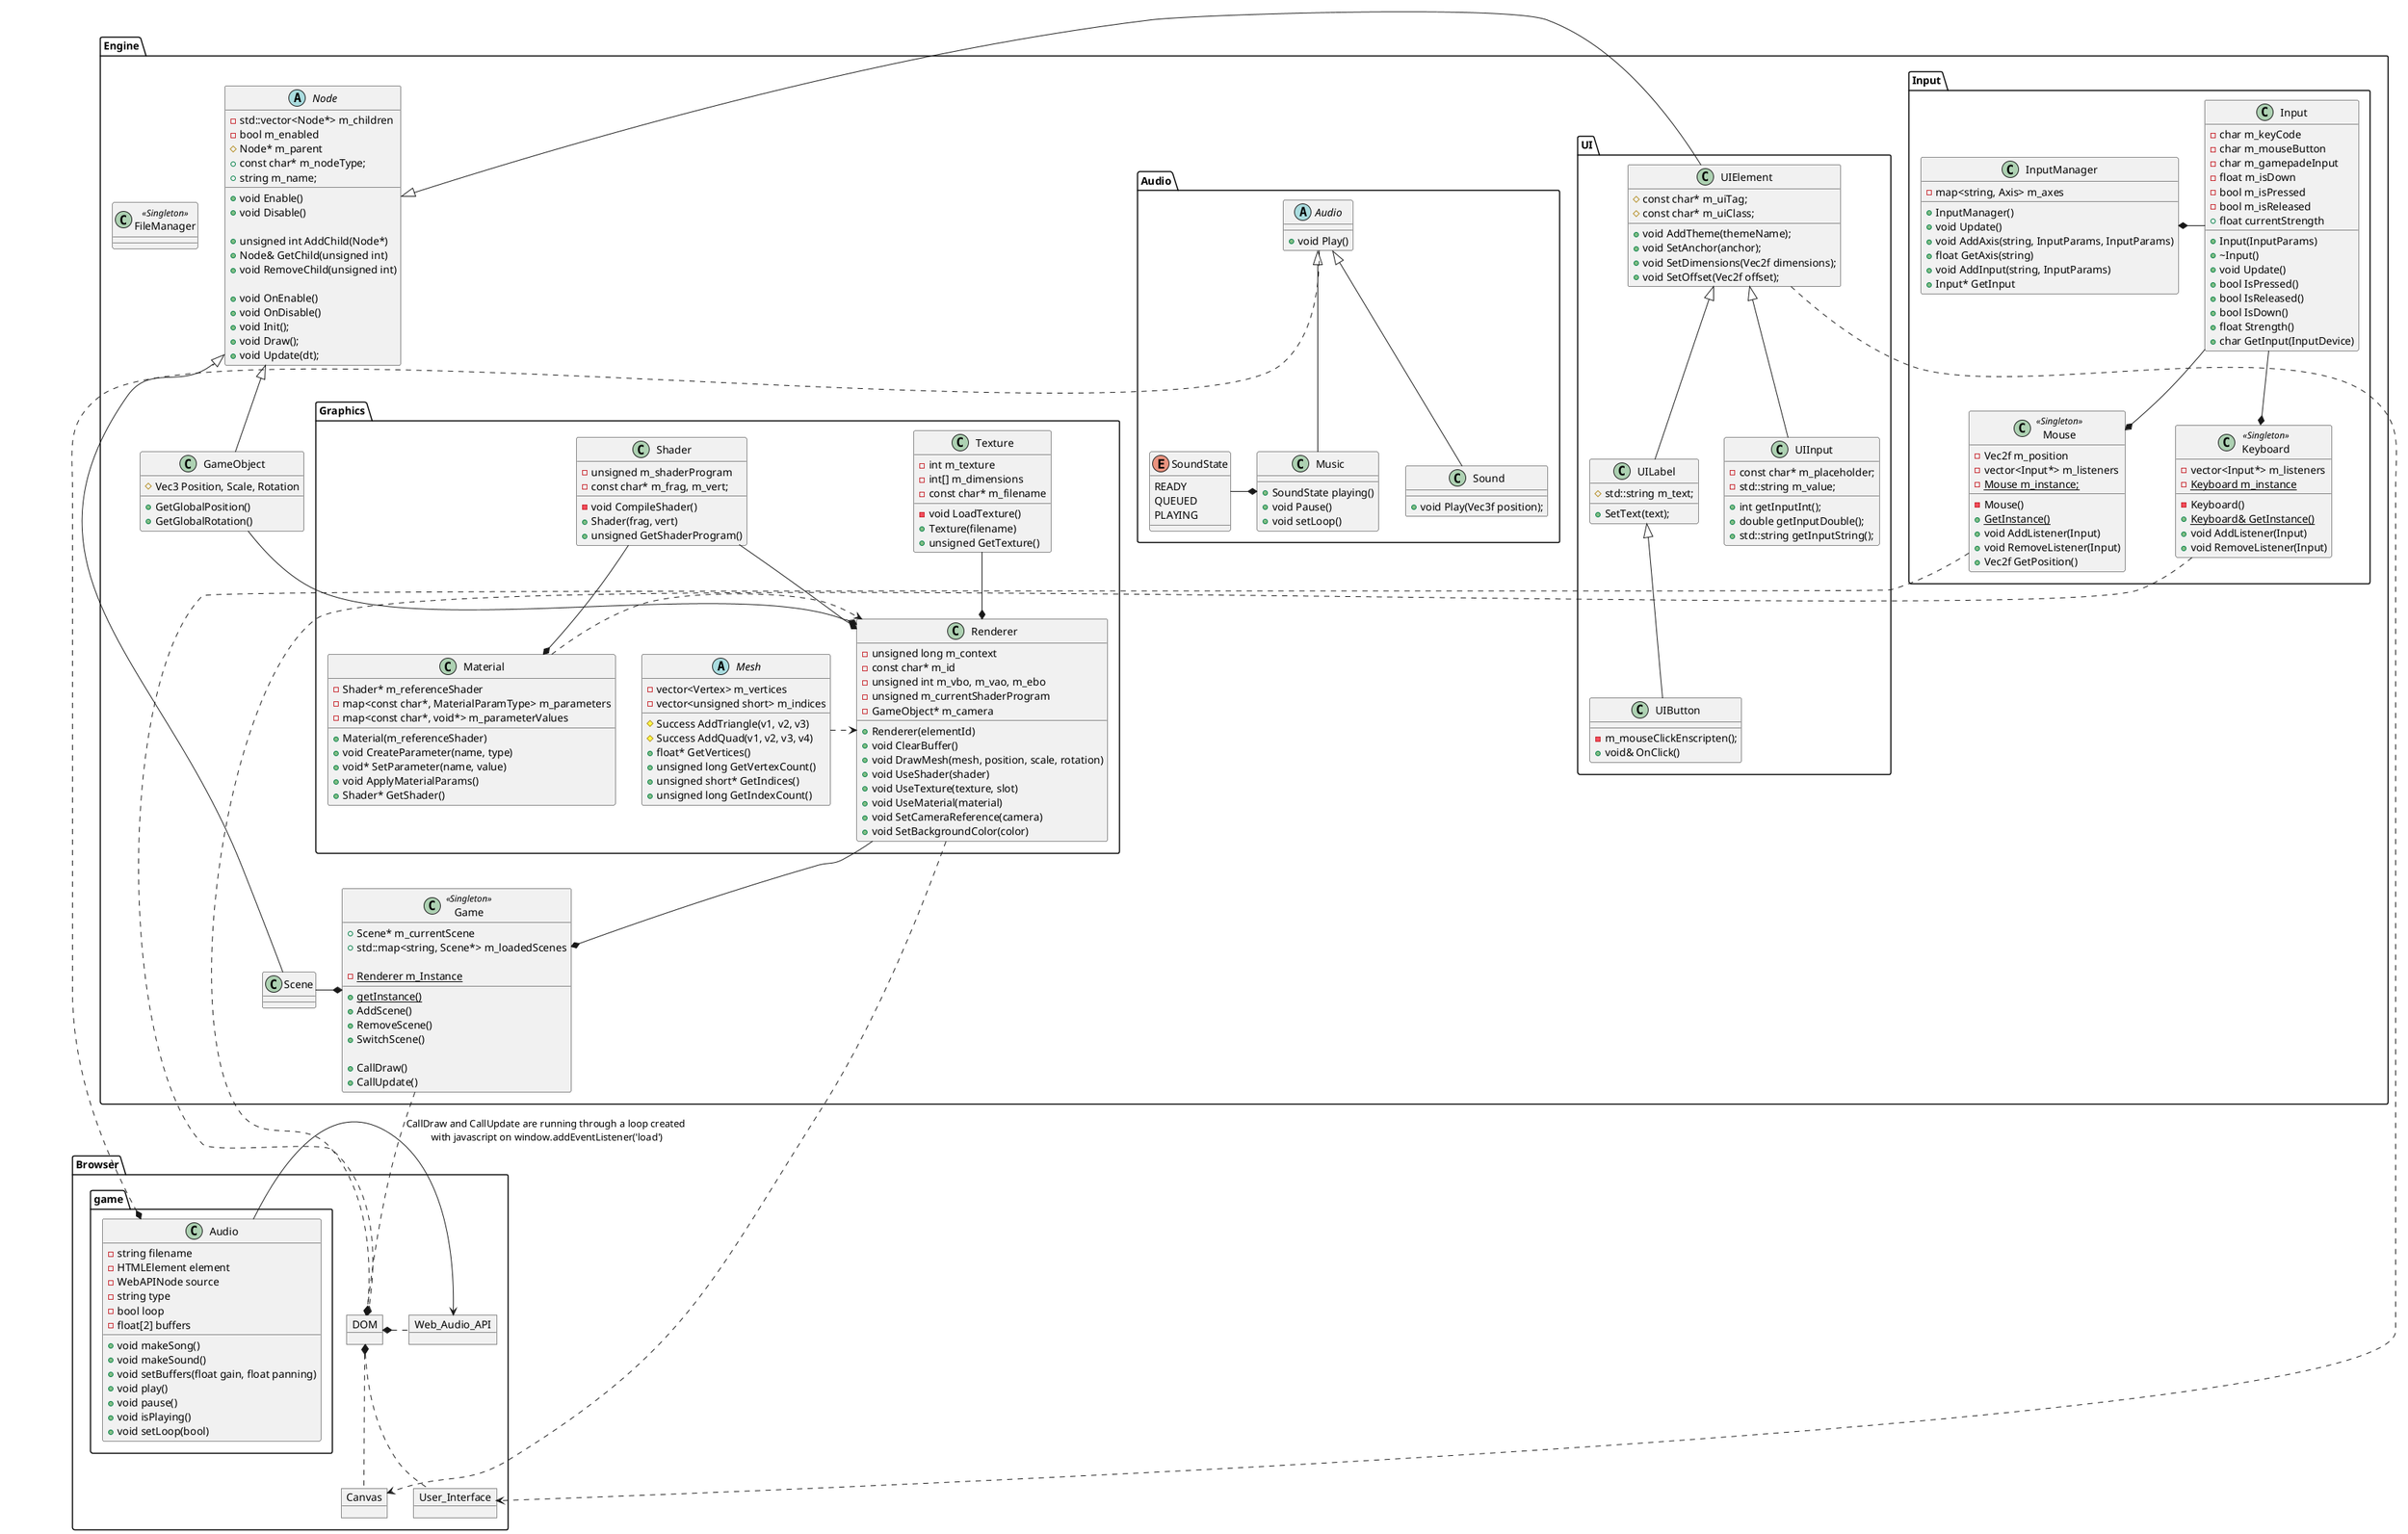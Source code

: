 @startuml EngineArchitecture

namespace Engine {

  class FileManager <<Singleton>> {
    
  }

  class Game <<Singleton>> {
    + Scene* m_currentScene
    + std::map<string, Scene*> m_loadedScenes

    - {static} Renderer m_Instance
    + {static} {method} getInstance()

    
    + {method} AddScene()
    + {method} RemoveScene()
    + {method} SwitchScene()

    + {method} CallDraw()
    + {method} CallUpdate()
  }
  
  abstract Node {
    - std::vector<Node*> m_children
    - bool m_enabled
    # Node* m_parent
    + const char* m_nodeType;
    + string m_name;

    + {method} void Enable()
    + {method} void Disable()

    + {method} unsigned int AddChild(Node*)
    + {method} Node& GetChild(unsigned int)
    + {method} void RemoveChild(unsigned int)

    + {method} void OnEnable()
    + {method} void OnDisable()
    + {method} void Init();
    + {method} void Draw();
    + {method} void Update(dt);
  }

  class GameObject extends Node {
    # Vec3 Position, Scale, Rotation
    + {method} GetGlobalPosition()
    + {method} GetGlobalRotation()
  }

  class Scene extends Node

  namespace Input {
    class InputManager {
      - map<string, Axis> m_axes

      + {method} InputManager()
      + {method} void Update()
      + {method} void AddAxis(string, InputParams, InputParams)
      + {method} float GetAxis(string)
      + {method} void AddInput(string, InputParams)
      + {method} Input* GetInput
    }

    class Input {
      - char m_keyCode
      - char m_mouseButton
      - char m_gamepadeInput
      - float m_isDown
      - bool m_isPressed
      - bool m_isReleased
      + float currentStrength

      + {method} Input(InputParams)
      + {method} ~Input()
      + {method} void Update()
      + {method} bool IsPressed()
      + {method} bool IsReleased()
      + {method} bool IsDown()
      + {method} float Strength()
      + {method} char GetInput(InputDevice)
    }

    class Mouse <<Singleton>> {
      - Vec2f m_position
      - vector<Input*> m_listeners
      - {static} Mouse m_instance;
      - {method} Mouse()
      + {method} {static} GetInstance()
      + {method} void AddListener(Input)
      + {method} void RemoveListener(Input)
      + {method} Vec2f GetPosition()
    }

    class Keyboard <<Singleton>> {
      - vector<Input*> m_listeners
      - {method} Keyboard()
      - {static} Keyboard m_instance
      + {method} {static} Keyboard& GetInstance()
      + {method} void AddListener(Input)
      + {method} void RemoveListener(Input)
    }

    Input --* Mouse
    Input --* Keyboard
    InputManager *- Input
  }

  Scene -* Game
  Graphics.Renderer --* Game

  namespace UI {
    class UIElement {
      # const char* m_uiTag;
      # const char* m_uiClass;

      + {method} void AddTheme(themeName);
      + {method} void SetAnchor(anchor);
      + {method} void SetDimensions(Vec2f dimensions);
      + {method} void SetOffset(Vec2f offset);
    }

    class UILabel extends UIElement {
      # std::string m_text;

      + {method} SetText(text);
    }

    class UIButton extends UILabel {
      - {method} m_mouseClickEnscripten();
      + void& OnClick()
    }

    class UIInput extends UIElement {
      - const char* m_placeholder;
      - std::string m_value;

      + {method} int getInputInt();
      + {method} double getInputDouble();
      + {method} std::string getInputString();
    }
  }

  UI.UIElement -|> Node

  namespace Graphics {
    abstract Mesh {
      - vector<Vertex> m_vertices
      - vector<unsigned short> m_indices

      # {method} Success AddTriangle(v1, v2, v3)
      # {method} Success AddQuad(v1, v2, v3, v4)
      + {method} float* GetVertices()
      + {method} unsigned long GetVertexCount()
      + {method} unsigned short* GetIndices()
      + {method} unsigned long GetIndexCount()
    }

    class Texture {
      - int m_texture
      - int[] m_dimensions
      - const char* m_filename
      - {method} void LoadTexture()
      + {method} Texture(filename)
      + {method} unsigned GetTexture()
    }

    class Shader {
      - unsigned m_shaderProgram
      - const char* m_frag, m_vert;
      - {method} void CompileShader()
      + {method} Shader(frag, vert)
      + {method} unsigned GetShaderProgram()
    }

    class Material {
      - Shader* m_referenceShader
      - map<const char*, MaterialParamType> m_parameters
      - map<const char*, void*> m_parameterValues
      
      + {method} Material(m_referenceShader)
      + {method} void CreateParameter(name, type)
      + {method} void* SetParameter(name, value)
      + {method} void ApplyMaterialParams()
      + {method} Shader* GetShader()
    }

    class Renderer {
      - unsigned long m_context
      - const char* m_id
      - unsigned int m_vbo, m_vao, m_ebo
      - unsigned m_currentShaderProgram
      - GameObject* m_camera

      + {method} Renderer(elementId)
      + {method} void ClearBuffer()
      + {method} void DrawMesh(mesh, position, scale, rotation)
      + {method} void UseShader(shader)
      + {method} void UseTexture(texture, slot)
      + {method} void UseMaterial(material)
      + {method} void SetCameraReference(camera)
      + {method} void SetBackgroundColor(color)
    }

    Texture --* Renderer
    Shader --* Material
    Shader -* Renderer

    Material .> Renderer 
    Mesh .> Renderer
  }

  GameObject --* Renderer

  namespace Audio {
    enum SoundState {
      READY
      QUEUED
      PLAYING
    }

    abstract Audio {
      + void Play()
    }

    class Sound extends Audio {
      + void Play(Vec3f position);
    }

    class Music extends Audio {
      + SoundState playing()
      + void Pause()
      + void setLoop()
    }

    SoundState -* Music
  }
}

namespace Browser {
  Object Canvas
  Object User_Interface
  Object DOM
  Object Web_Audio_API

  class game.Audio {
    - string filename
    - HTMLElement element
    - WebAPINode source
    - string type
    - bool loop
    - float[2] buffers

    + {method} void makeSong()
    + {method} void makeSound()
    + {method} void setBuffers(float gain, float panning)
    + {method} void play()
    + {method} void pause()
    + {method} void isPlaying()
    + {method} void setLoop(bool)
  }

  DOM *.. User_Interface
  DOM *.. Canvas
  DOM *. Web_Audio_API

  game.Audio -> Web_Audio_API
}

Engine.Graphics.Renderer .> Browser.Canvas
Engine.Game ..* Browser.DOM : "CallDraw and CallUpdate are running through a loop created \nwith javascript on window.addEventListener('load')"
Engine.UI.UIElement ..> Browser.User_Interface
Engine.Audio.Audio ..* Browser.game.Audio
Engine.Input.Keyboard ..* Browser.DOM
Engine.Input.Mouse ..* Browser.DOM

@enduml